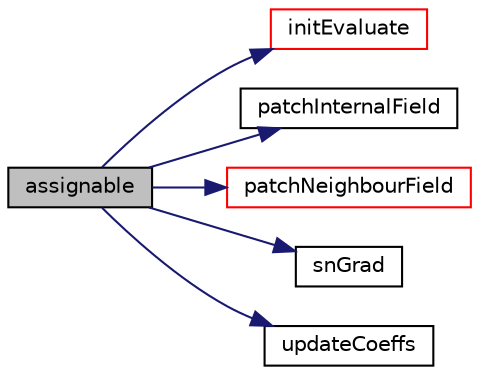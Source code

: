 digraph "assignable"
{
  bgcolor="transparent";
  edge [fontname="Helvetica",fontsize="10",labelfontname="Helvetica",labelfontsize="10"];
  node [fontname="Helvetica",fontsize="10",shape=record];
  rankdir="LR";
  Node32 [label="assignable",height=0.2,width=0.4,color="black", fillcolor="grey75", style="filled", fontcolor="black"];
  Node32 -> Node33 [color="midnightblue",fontsize="10",style="solid",fontname="Helvetica"];
  Node33 [label="initEvaluate",height=0.2,width=0.4,color="red",URL="$a22789.html#a61f753df7fc804b3c291d9575e062016",tooltip="Initialise the evaluation of the patch field. "];
  Node32 -> Node41 [color="midnightblue",fontsize="10",style="solid",fontname="Helvetica"];
  Node41 [label="patchInternalField",height=0.2,width=0.4,color="black",URL="$a22789.html#a3b74a67629ed67899295ec63e8f9ae84",tooltip="Return internal field next to patch as patch field. "];
  Node32 -> Node42 [color="midnightblue",fontsize="10",style="solid",fontname="Helvetica"];
  Node42 [label="patchNeighbourField",height=0.2,width=0.4,color="red",URL="$a22789.html#ae9b3d13a6c322e4b3132078e6883e9cf",tooltip="Return patchField of the values on the patch or on the. "];
  Node32 -> Node43 [color="midnightblue",fontsize="10",style="solid",fontname="Helvetica"];
  Node43 [label="snGrad",height=0.2,width=0.4,color="black",URL="$a22789.html#a4e21804a54c15c57d187b21feff6f267",tooltip="Return patch-normal gradient. "];
  Node32 -> Node44 [color="midnightblue",fontsize="10",style="solid",fontname="Helvetica"];
  Node44 [label="updateCoeffs",height=0.2,width=0.4,color="black",URL="$a22789.html#a7e24eafac629d3733181cd942d4c902f",tooltip="Update the coefficients associated with the patch field. "];
}
